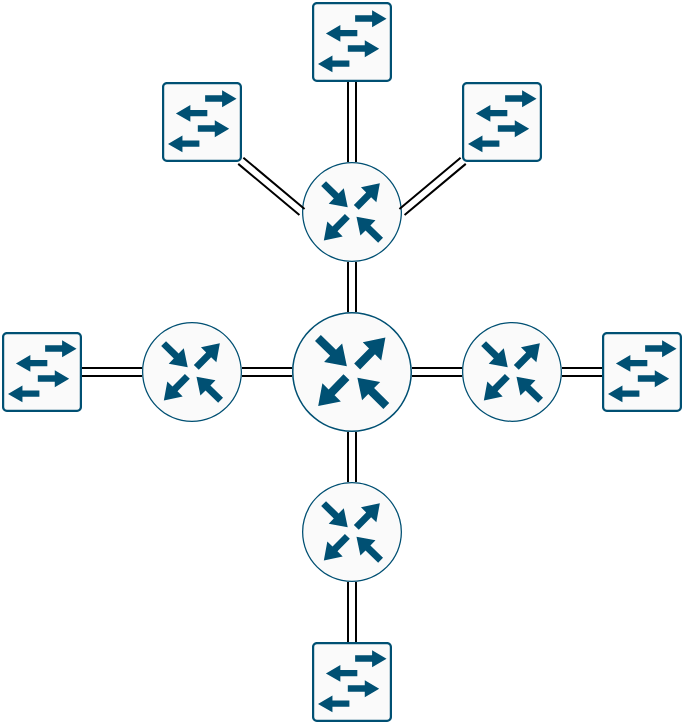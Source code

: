 <mxfile version="14.5.1" type="github"><diagram id="U-RBkGF5V4GigoPhBMhn" name="Page-1"><mxGraphModel dx="981" dy="526" grid="1" gridSize="10" guides="1" tooltips="1" connect="1" arrows="1" fold="1" page="1" pageScale="1" pageWidth="827" pageHeight="1169" math="0" shadow="0"><root><mxCell id="0"/><mxCell id="1" parent="0"/><mxCell id="VZ4UGNNWhcIZR8bVKsfP-6" value="" style="points=[[0.015,0.015,0],[0.985,0.015,0],[0.985,0.985,0],[0.015,0.985,0],[0.25,0,0],[0.5,0,0],[0.75,0,0],[1,0.25,0],[1,0.5,0],[1,0.75,0],[0.75,1,0],[0.5,1,0],[0.25,1,0],[0,0.75,0],[0,0.5,0],[0,0.25,0]];verticalLabelPosition=bottom;html=1;verticalAlign=top;aspect=fixed;align=center;pointerEvents=1;shape=mxgraph.cisco19.rect;prIcon=l2_switch;fillColor=#FAFAFA;strokeColor=#005073;" vertex="1" parent="1"><mxGeometry x="160" y="100" width="40" height="40" as="geometry"/></mxCell><mxCell id="VZ4UGNNWhcIZR8bVKsfP-7" value="" style="points=[[0.5,0,0],[1,0.5,0],[0.5,1,0],[0,0.5,0],[0.145,0.145,0],[0.856,0.145,0],[0.855,0.856,0],[0.145,0.855,0]];verticalLabelPosition=bottom;html=1;verticalAlign=top;aspect=fixed;align=center;pointerEvents=1;shape=mxgraph.cisco19.rect;prIcon=router;fillColor=#FAFAFA;strokeColor=#005073;" vertex="1" parent="1"><mxGeometry x="225" y="215" width="60" height="60" as="geometry"/></mxCell><mxCell id="VZ4UGNNWhcIZR8bVKsfP-8" value="" style="points=[[0.5,0,0],[1,0.5,0],[0.5,1,0],[0,0.5,0],[0.145,0.145,0],[0.856,0.145,0],[0.855,0.856,0],[0.145,0.855,0]];verticalLabelPosition=bottom;html=1;verticalAlign=top;aspect=fixed;align=center;pointerEvents=1;shape=mxgraph.cisco19.rect;prIcon=router;fillColor=#FAFAFA;strokeColor=#005073;" vertex="1" parent="1"><mxGeometry x="230" y="300" width="50" height="50" as="geometry"/></mxCell><mxCell id="VZ4UGNNWhcIZR8bVKsfP-9" value="" style="points=[[0.5,0,0],[1,0.5,0],[0.5,1,0],[0,0.5,0],[0.145,0.145,0],[0.856,0.145,0],[0.855,0.856,0],[0.145,0.855,0]];verticalLabelPosition=bottom;html=1;verticalAlign=top;aspect=fixed;align=center;pointerEvents=1;shape=mxgraph.cisco19.rect;prIcon=router;fillColor=#FAFAFA;strokeColor=#005073;" vertex="1" parent="1"><mxGeometry x="230" y="140" width="50" height="50" as="geometry"/></mxCell><mxCell id="VZ4UGNNWhcIZR8bVKsfP-10" value="" style="points=[[0.5,0,0],[1,0.5,0],[0.5,1,0],[0,0.5,0],[0.145,0.145,0],[0.856,0.145,0],[0.855,0.856,0],[0.145,0.855,0]];verticalLabelPosition=bottom;html=1;verticalAlign=top;aspect=fixed;align=center;pointerEvents=1;shape=mxgraph.cisco19.rect;prIcon=router;fillColor=#FAFAFA;strokeColor=#005073;" vertex="1" parent="1"><mxGeometry x="150" y="220" width="50" height="50" as="geometry"/></mxCell><mxCell id="VZ4UGNNWhcIZR8bVKsfP-11" value="" style="points=[[0.5,0,0],[1,0.5,0],[0.5,1,0],[0,0.5,0],[0.145,0.145,0],[0.856,0.145,0],[0.855,0.856,0],[0.145,0.855,0]];verticalLabelPosition=bottom;html=1;verticalAlign=top;aspect=fixed;align=center;pointerEvents=1;shape=mxgraph.cisco19.rect;prIcon=router;fillColor=#FAFAFA;strokeColor=#005073;" vertex="1" parent="1"><mxGeometry x="310" y="220" width="50" height="50" as="geometry"/></mxCell><mxCell id="VZ4UGNNWhcIZR8bVKsfP-12" value="" style="points=[[0.015,0.015,0],[0.985,0.015,0],[0.985,0.985,0],[0.015,0.985,0],[0.25,0,0],[0.5,0,0],[0.75,0,0],[1,0.25,0],[1,0.5,0],[1,0.75,0],[0.75,1,0],[0.5,1,0],[0.25,1,0],[0,0.75,0],[0,0.5,0],[0,0.25,0]];verticalLabelPosition=bottom;html=1;verticalAlign=top;aspect=fixed;align=center;pointerEvents=1;shape=mxgraph.cisco19.rect;prIcon=l2_switch;fillColor=#FAFAFA;strokeColor=#005073;" vertex="1" parent="1"><mxGeometry x="235" y="60" width="40" height="40" as="geometry"/></mxCell><mxCell id="VZ4UGNNWhcIZR8bVKsfP-13" value="" style="points=[[0.015,0.015,0],[0.985,0.015,0],[0.985,0.985,0],[0.015,0.985,0],[0.25,0,0],[0.5,0,0],[0.75,0,0],[1,0.25,0],[1,0.5,0],[1,0.75,0],[0.75,1,0],[0.5,1,0],[0.25,1,0],[0,0.75,0],[0,0.5,0],[0,0.25,0]];verticalLabelPosition=bottom;html=1;verticalAlign=top;aspect=fixed;align=center;pointerEvents=1;shape=mxgraph.cisco19.rect;prIcon=l2_switch;fillColor=#FAFAFA;strokeColor=#005073;" vertex="1" parent="1"><mxGeometry x="310" y="100" width="40" height="40" as="geometry"/></mxCell><mxCell id="VZ4UGNNWhcIZR8bVKsfP-14" value="" style="points=[[0.015,0.015,0],[0.985,0.015,0],[0.985,0.985,0],[0.015,0.985,0],[0.25,0,0],[0.5,0,0],[0.75,0,0],[1,0.25,0],[1,0.5,0],[1,0.75,0],[0.75,1,0],[0.5,1,0],[0.25,1,0],[0,0.75,0],[0,0.5,0],[0,0.25,0]];verticalLabelPosition=bottom;html=1;verticalAlign=top;aspect=fixed;align=center;pointerEvents=1;shape=mxgraph.cisco19.rect;prIcon=l2_switch;fillColor=#FAFAFA;strokeColor=#005073;" vertex="1" parent="1"><mxGeometry x="380" y="225" width="40" height="40" as="geometry"/></mxCell><mxCell id="VZ4UGNNWhcIZR8bVKsfP-15" value="" style="points=[[0.015,0.015,0],[0.985,0.015,0],[0.985,0.985,0],[0.015,0.985,0],[0.25,0,0],[0.5,0,0],[0.75,0,0],[1,0.25,0],[1,0.5,0],[1,0.75,0],[0.75,1,0],[0.5,1,0],[0.25,1,0],[0,0.75,0],[0,0.5,0],[0,0.25,0]];verticalLabelPosition=bottom;html=1;verticalAlign=top;aspect=fixed;align=center;pointerEvents=1;shape=mxgraph.cisco19.rect;prIcon=l2_switch;fillColor=#FAFAFA;strokeColor=#005073;" vertex="1" parent="1"><mxGeometry x="80" y="225" width="40" height="40" as="geometry"/></mxCell><mxCell id="VZ4UGNNWhcIZR8bVKsfP-16" value="" style="points=[[0.015,0.015,0],[0.985,0.015,0],[0.985,0.985,0],[0.015,0.985,0],[0.25,0,0],[0.5,0,0],[0.75,0,0],[1,0.25,0],[1,0.5,0],[1,0.75,0],[0.75,1,0],[0.5,1,0],[0.25,1,0],[0,0.75,0],[0,0.5,0],[0,0.25,0]];verticalLabelPosition=bottom;html=1;verticalAlign=top;aspect=fixed;align=center;pointerEvents=1;shape=mxgraph.cisco19.rect;prIcon=l2_switch;fillColor=#FAFAFA;strokeColor=#005073;" vertex="1" parent="1"><mxGeometry x="235" y="380" width="40" height="40" as="geometry"/></mxCell><mxCell id="VZ4UGNNWhcIZR8bVKsfP-19" value="" style="shape=link;html=1;entryX=0.5;entryY=0;entryDx=0;entryDy=0;entryPerimeter=0;exitX=0.5;exitY=1;exitDx=0;exitDy=0;exitPerimeter=0;" edge="1" parent="1" source="VZ4UGNNWhcIZR8bVKsfP-8" target="VZ4UGNNWhcIZR8bVKsfP-16"><mxGeometry width="100" relative="1" as="geometry"><mxPoint x="100" y="370" as="sourcePoint"/><mxPoint x="200" y="370" as="targetPoint"/></mxGeometry></mxCell><mxCell id="VZ4UGNNWhcIZR8bVKsfP-20" value="" style="shape=link;html=1;entryX=0.5;entryY=0;entryDx=0;entryDy=0;entryPerimeter=0;" edge="1" parent="1" source="VZ4UGNNWhcIZR8bVKsfP-7" target="VZ4UGNNWhcIZR8bVKsfP-8"><mxGeometry width="100" relative="1" as="geometry"><mxPoint x="90" y="340" as="sourcePoint"/><mxPoint x="190" y="340" as="targetPoint"/></mxGeometry></mxCell><mxCell id="VZ4UGNNWhcIZR8bVKsfP-21" value="" style="shape=link;html=1;entryX=0;entryY=0.5;entryDx=0;entryDy=0;entryPerimeter=0;exitX=1;exitY=0.5;exitDx=0;exitDy=0;exitPerimeter=0;" edge="1" parent="1" source="VZ4UGNNWhcIZR8bVKsfP-10" target="VZ4UGNNWhcIZR8bVKsfP-7"><mxGeometry width="100" relative="1" as="geometry"><mxPoint x="50" y="280" as="sourcePoint"/><mxPoint x="150" y="280" as="targetPoint"/></mxGeometry></mxCell><mxCell id="VZ4UGNNWhcIZR8bVKsfP-22" value="" style="shape=link;html=1;entryX=0.5;entryY=0;entryDx=0;entryDy=0;entryPerimeter=0;exitX=0.5;exitY=1;exitDx=0;exitDy=0;exitPerimeter=0;" edge="1" parent="1" source="VZ4UGNNWhcIZR8bVKsfP-12" target="VZ4UGNNWhcIZR8bVKsfP-9"><mxGeometry width="100" relative="1" as="geometry"><mxPoint x="30" y="170" as="sourcePoint"/><mxPoint x="130" y="170" as="targetPoint"/></mxGeometry></mxCell><mxCell id="VZ4UGNNWhcIZR8bVKsfP-23" value="" style="shape=link;html=1;entryX=1;entryY=0.5;entryDx=0;entryDy=0;entryPerimeter=0;exitX=0;exitY=0.5;exitDx=0;exitDy=0;exitPerimeter=0;" edge="1" parent="1" source="VZ4UGNNWhcIZR8bVKsfP-11" target="VZ4UGNNWhcIZR8bVKsfP-7"><mxGeometry width="100" relative="1" as="geometry"><mxPoint x="90" y="340" as="sourcePoint"/><mxPoint x="190" y="340" as="targetPoint"/></mxGeometry></mxCell><mxCell id="VZ4UGNNWhcIZR8bVKsfP-25" value="" style="shape=link;html=1;entryX=1;entryY=0.5;entryDx=0;entryDy=0;entryPerimeter=0;exitX=0.015;exitY=0.985;exitDx=0;exitDy=0;exitPerimeter=0;" edge="1" parent="1" source="VZ4UGNNWhcIZR8bVKsfP-13" target="VZ4UGNNWhcIZR8bVKsfP-9"><mxGeometry width="100" relative="1" as="geometry"><mxPoint x="335" y="180" as="sourcePoint"/><mxPoint x="310" y="180" as="targetPoint"/></mxGeometry></mxCell><mxCell id="VZ4UGNNWhcIZR8bVKsfP-26" value="" style="shape=link;html=1;exitX=0;exitY=0.5;exitDx=0;exitDy=0;exitPerimeter=0;entryX=1;entryY=0.5;entryDx=0;entryDy=0;entryPerimeter=0;" edge="1" parent="1" source="VZ4UGNNWhcIZR8bVKsfP-14" target="VZ4UGNNWhcIZR8bVKsfP-11"><mxGeometry width="100" relative="1" as="geometry"><mxPoint x="385" y="244.8" as="sourcePoint"/><mxPoint x="380" y="245" as="targetPoint"/></mxGeometry></mxCell><mxCell id="VZ4UGNNWhcIZR8bVKsfP-27" value="" style="shape=link;html=1;entryX=0.985;entryY=0.985;entryDx=0;entryDy=0;entryPerimeter=0;exitX=0;exitY=0.5;exitDx=0;exitDy=0;exitPerimeter=0;" edge="1" parent="1" source="VZ4UGNNWhcIZR8bVKsfP-9" target="VZ4UGNNWhcIZR8bVKsfP-6"><mxGeometry width="100" relative="1" as="geometry"><mxPoint x="192.5" y="164.8" as="sourcePoint"/><mxPoint x="167.5" y="164.8" as="targetPoint"/></mxGeometry></mxCell><mxCell id="VZ4UGNNWhcIZR8bVKsfP-28" value="" style="shape=link;html=1;entryX=0.5;entryY=0;entryDx=0;entryDy=0;entryPerimeter=0;exitX=0.5;exitY=1;exitDx=0;exitDy=0;exitPerimeter=0;" edge="1" parent="1" source="VZ4UGNNWhcIZR8bVKsfP-9" target="VZ4UGNNWhcIZR8bVKsfP-7"><mxGeometry width="100" relative="1" as="geometry"><mxPoint x="335" y="320" as="sourcePoint"/><mxPoint x="310" y="320" as="targetPoint"/></mxGeometry></mxCell><mxCell id="VZ4UGNNWhcIZR8bVKsfP-30" value="" style="shape=link;html=1;entryX=1;entryY=0.5;entryDx=0;entryDy=0;entryPerimeter=0;exitX=0;exitY=0.5;exitDx=0;exitDy=0;exitPerimeter=0;" edge="1" parent="1" source="VZ4UGNNWhcIZR8bVKsfP-10" target="VZ4UGNNWhcIZR8bVKsfP-15"><mxGeometry width="100" relative="1" as="geometry"><mxPoint x="145" y="239.8" as="sourcePoint"/><mxPoint x="120" y="239.8" as="targetPoint"/></mxGeometry></mxCell></root></mxGraphModel></diagram></mxfile>